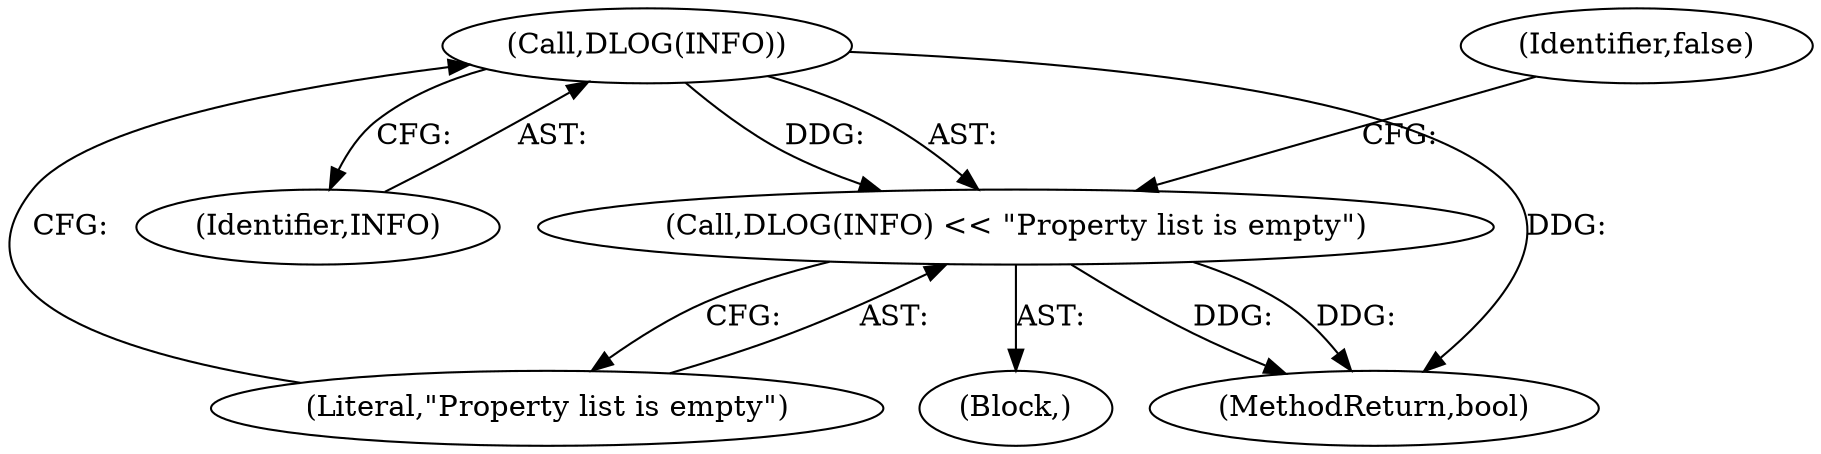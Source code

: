 digraph "1_Chrome_dc7b094a338c6c521f918f478e993f0f74bbea0d_55@del" {
"1000146" [label="(Call,DLOG(INFO))"];
"1000145" [label="(Call,DLOG(INFO) << \"Property list is empty\")"];
"1000145" [label="(Call,DLOG(INFO) << \"Property list is empty\")"];
"1000148" [label="(Literal,\"Property list is empty\")"];
"1000338" [label="(MethodReturn,bool)"];
"1000146" [label="(Call,DLOG(INFO))"];
"1000150" [label="(Identifier,false)"];
"1000144" [label="(Block,)"];
"1000147" [label="(Identifier,INFO)"];
"1000146" -> "1000145"  [label="AST: "];
"1000146" -> "1000147"  [label="CFG: "];
"1000147" -> "1000146"  [label="AST: "];
"1000148" -> "1000146"  [label="CFG: "];
"1000146" -> "1000338"  [label="DDG: "];
"1000146" -> "1000145"  [label="DDG: "];
"1000145" -> "1000144"  [label="AST: "];
"1000145" -> "1000148"  [label="CFG: "];
"1000148" -> "1000145"  [label="AST: "];
"1000150" -> "1000145"  [label="CFG: "];
"1000145" -> "1000338"  [label="DDG: "];
"1000145" -> "1000338"  [label="DDG: "];
}
